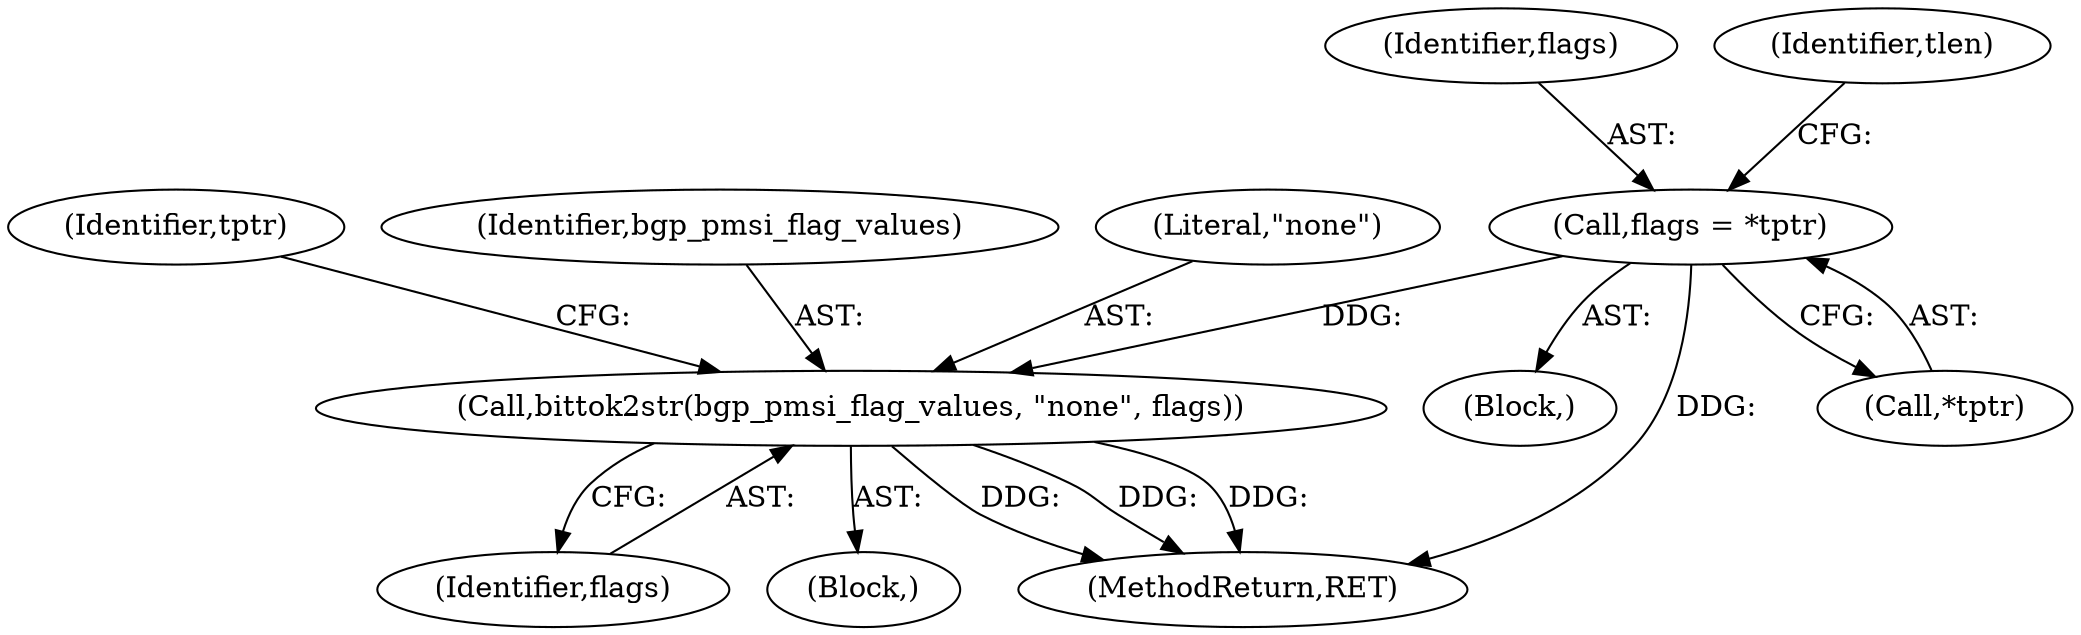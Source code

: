 digraph "0_tcpdump_50a44b6b8e4f7c127440dbd4239cf571945cc1e7@pointer" {
"1002405" [label="(Call,flags = *tptr)"];
"1002430" [label="(Call,bittok2str(bgp_pmsi_flag_values, \"none\", flags))"];
"1002396" [label="(Block,)"];
"1002437" [label="(Identifier,tptr)"];
"1002431" [label="(Identifier,bgp_pmsi_flag_values)"];
"1002432" [label="(Literal,\"none\")"];
"1002406" [label="(Identifier,flags)"];
"1002405" [label="(Call,flags = *tptr)"];
"1002433" [label="(Identifier,flags)"];
"1002429" [label="(Block,)"];
"1002430" [label="(Call,bittok2str(bgp_pmsi_flag_values, \"none\", flags))"];
"1002915" [label="(MethodReturn,RET)"];
"1002407" [label="(Call,*tptr)"];
"1002410" [label="(Identifier,tlen)"];
"1002405" -> "1002396"  [label="AST: "];
"1002405" -> "1002407"  [label="CFG: "];
"1002406" -> "1002405"  [label="AST: "];
"1002407" -> "1002405"  [label="AST: "];
"1002410" -> "1002405"  [label="CFG: "];
"1002405" -> "1002915"  [label="DDG: "];
"1002405" -> "1002430"  [label="DDG: "];
"1002430" -> "1002429"  [label="AST: "];
"1002430" -> "1002433"  [label="CFG: "];
"1002431" -> "1002430"  [label="AST: "];
"1002432" -> "1002430"  [label="AST: "];
"1002433" -> "1002430"  [label="AST: "];
"1002437" -> "1002430"  [label="CFG: "];
"1002430" -> "1002915"  [label="DDG: "];
"1002430" -> "1002915"  [label="DDG: "];
"1002430" -> "1002915"  [label="DDG: "];
}
